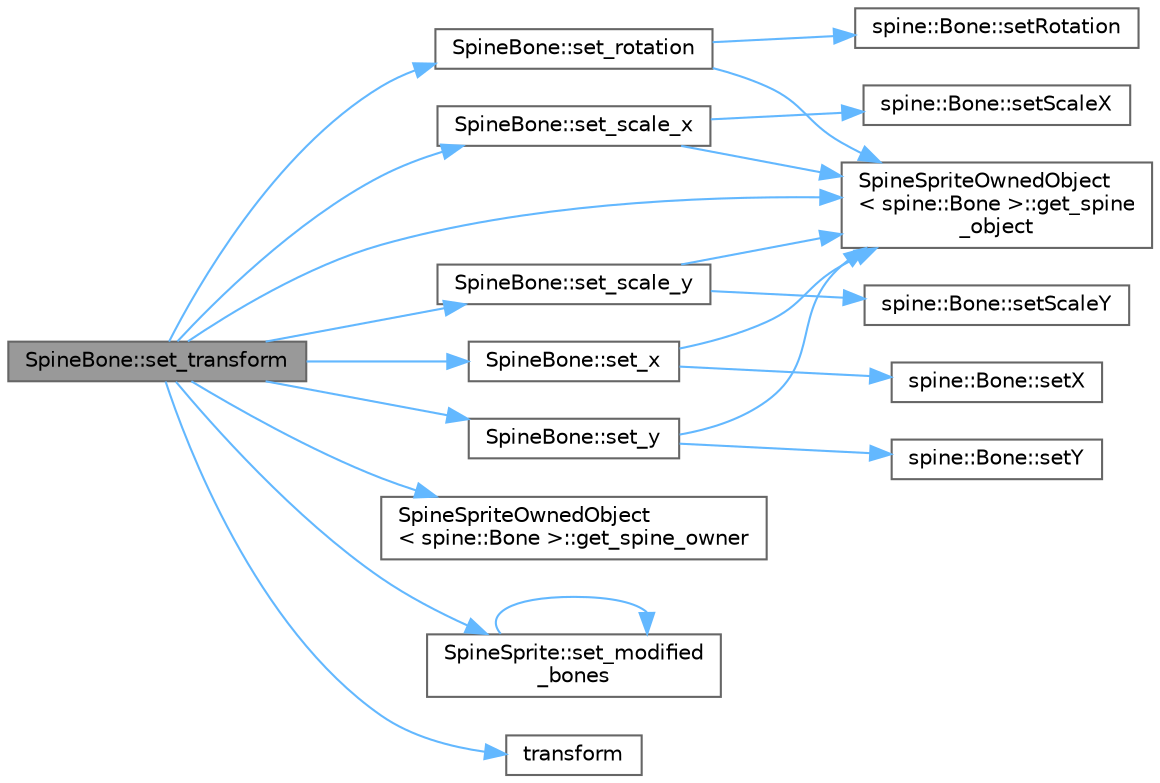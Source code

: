 digraph "SpineBone::set_transform"
{
 // LATEX_PDF_SIZE
  bgcolor="transparent";
  edge [fontname=Helvetica,fontsize=10,labelfontname=Helvetica,labelfontsize=10];
  node [fontname=Helvetica,fontsize=10,shape=box,height=0.2,width=0.4];
  rankdir="LR";
  Node1 [id="Node000001",label="SpineBone::set_transform",height=0.2,width=0.4,color="gray40", fillcolor="grey60", style="filled", fontcolor="black",tooltip=" "];
  Node1 -> Node2 [id="edge21_Node000001_Node000002",color="steelblue1",style="solid",tooltip=" "];
  Node2 [id="Node000002",label="SpineSpriteOwnedObject\l\< spine::Bone \>::get_spine\l_object",height=0.2,width=0.4,color="grey40", fillcolor="white", style="filled",URL="$class_spine_sprite_owned_object.html#aba9c7c6ef398e3803ce5e59db1a54271",tooltip=" "];
  Node1 -> Node3 [id="edge22_Node000001_Node000003",color="steelblue1",style="solid",tooltip=" "];
  Node3 [id="Node000003",label="SpineSpriteOwnedObject\l\< spine::Bone \>::get_spine_owner",height=0.2,width=0.4,color="grey40", fillcolor="white", style="filled",URL="$class_spine_sprite_owned_object.html#ab493e6a079f220f59036f6ebb5fe559d",tooltip=" "];
  Node1 -> Node4 [id="edge23_Node000001_Node000004",color="steelblue1",style="solid",tooltip=" "];
  Node4 [id="Node000004",label="SpineSprite::set_modified\l_bones",height=0.2,width=0.4,color="grey40", fillcolor="white", style="filled",URL="$class_spine_sprite.html#ab72308629bd2071ccd321b30675d1ec2",tooltip=" "];
  Node4 -> Node4 [id="edge24_Node000004_Node000004",color="steelblue1",style="solid",tooltip=" "];
  Node1 -> Node5 [id="edge25_Node000001_Node000005",color="steelblue1",style="solid",tooltip=" "];
  Node5 [id="Node000005",label="SpineBone::set_rotation",height=0.2,width=0.4,color="grey40", fillcolor="white", style="filled",URL="$class_spine_bone.html#a923fc7c5e29046c5c3d9e19ba831c471",tooltip=" "];
  Node5 -> Node2 [id="edge26_Node000005_Node000002",color="steelblue1",style="solid",tooltip=" "];
  Node5 -> Node6 [id="edge27_Node000005_Node000006",color="steelblue1",style="solid",tooltip=" "];
  Node6 [id="Node000006",label="spine::Bone::setRotation",height=0.2,width=0.4,color="grey40", fillcolor="white", style="filled",URL="$classspine_1_1_bone.html#a3a5ab1f871ca7581a33163a554e922ce",tooltip=" "];
  Node1 -> Node7 [id="edge28_Node000001_Node000007",color="steelblue1",style="solid",tooltip=" "];
  Node7 [id="Node000007",label="SpineBone::set_scale_x",height=0.2,width=0.4,color="grey40", fillcolor="white", style="filled",URL="$class_spine_bone.html#a83549aacd11f3f5bba8155ce5a023fed",tooltip=" "];
  Node7 -> Node2 [id="edge29_Node000007_Node000002",color="steelblue1",style="solid",tooltip=" "];
  Node7 -> Node8 [id="edge30_Node000007_Node000008",color="steelblue1",style="solid",tooltip=" "];
  Node8 [id="Node000008",label="spine::Bone::setScaleX",height=0.2,width=0.4,color="grey40", fillcolor="white", style="filled",URL="$classspine_1_1_bone.html#a0de6d838e8425bad8124a7535ed04198",tooltip=" "];
  Node1 -> Node9 [id="edge31_Node000001_Node000009",color="steelblue1",style="solid",tooltip=" "];
  Node9 [id="Node000009",label="SpineBone::set_scale_y",height=0.2,width=0.4,color="grey40", fillcolor="white", style="filled",URL="$class_spine_bone.html#ae379278231c4af0463466364382cca88",tooltip=" "];
  Node9 -> Node2 [id="edge32_Node000009_Node000002",color="steelblue1",style="solid",tooltip=" "];
  Node9 -> Node10 [id="edge33_Node000009_Node000010",color="steelblue1",style="solid",tooltip=" "];
  Node10 [id="Node000010",label="spine::Bone::setScaleY",height=0.2,width=0.4,color="grey40", fillcolor="white", style="filled",URL="$classspine_1_1_bone.html#aeadd4f720d8c98be8920b211dfe5e093",tooltip=" "];
  Node1 -> Node11 [id="edge34_Node000001_Node000011",color="steelblue1",style="solid",tooltip=" "];
  Node11 [id="Node000011",label="SpineBone::set_x",height=0.2,width=0.4,color="grey40", fillcolor="white", style="filled",URL="$class_spine_bone.html#a3edb4c2c8452bfb6a479e01ab488d3f6",tooltip=" "];
  Node11 -> Node2 [id="edge35_Node000011_Node000002",color="steelblue1",style="solid",tooltip=" "];
  Node11 -> Node12 [id="edge36_Node000011_Node000012",color="steelblue1",style="solid",tooltip=" "];
  Node12 [id="Node000012",label="spine::Bone::setX",height=0.2,width=0.4,color="grey40", fillcolor="white", style="filled",URL="$classspine_1_1_bone.html#af6314eb6cd9b48461db9952c2ed19e35",tooltip=" "];
  Node1 -> Node13 [id="edge37_Node000001_Node000013",color="steelblue1",style="solid",tooltip=" "];
  Node13 [id="Node000013",label="SpineBone::set_y",height=0.2,width=0.4,color="grey40", fillcolor="white", style="filled",URL="$class_spine_bone.html#a33ab0c0becd10a5f7efc0443805701f2",tooltip=" "];
  Node13 -> Node2 [id="edge38_Node000013_Node000002",color="steelblue1",style="solid",tooltip=" "];
  Node13 -> Node14 [id="edge39_Node000013_Node000014",color="steelblue1",style="solid",tooltip=" "];
  Node14 [id="Node000014",label="spine::Bone::setY",height=0.2,width=0.4,color="grey40", fillcolor="white", style="filled",URL="$classspine_1_1_bone.html#a2ce8e0aa11e2e30e7b3b05a68d6f39b0",tooltip=" "];
  Node1 -> Node15 [id="edge40_Node000001_Node000015",color="steelblue1",style="solid",tooltip=" "];
  Node15 [id="Node000015",label="transform",height=0.2,width=0.4,color="grey40", fillcolor="white", style="filled",URL="$geometry_8cpp.html#ad05130a1d9f2e9708c1125b4cc2fe7cb",tooltip=" "];
}
